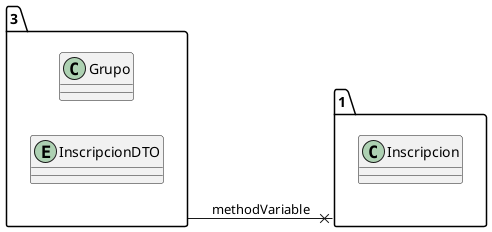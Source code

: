 @startuml 
allow_mixing
left to right direction
package "3"{
class Grupo
entity InscripcionDTO

}
package "1"{
class Inscripcion

}
"3" --x "1":methodVariable
@enduml